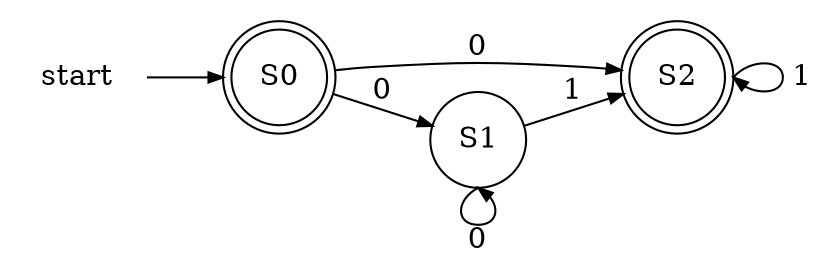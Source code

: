 digraph finite_state_machine {
// 	fontname="Helvetica,Arial,sans-serif"
// 	node [fontname="Helvetica,Arial,sans-serif"]
// 	edge [fontname="Helvetica,Arial,sans-serif"]
    //layout="neato"
	rankdir=LR;
	node [shape = doublecircle]; S0; S2;
	node [shape = circle];
	start [color="white"]
	start->S0 [arrowsize=0.7, len=2]
	S0 -> S1 [label = "0", arrowsize=0.7, len=2];
	S0 -> S2 [label = "0", arrowsize=0.7, len=2];
	S1:s -> S1:s [label = "0", arrowsize=0.7, len=2];
	S1 -> S2 [label = "1", arrowsize=0.7, len=2];
	S2:e -> S2:e [label = " 1", arrowsize=0.7, len=2];
}
